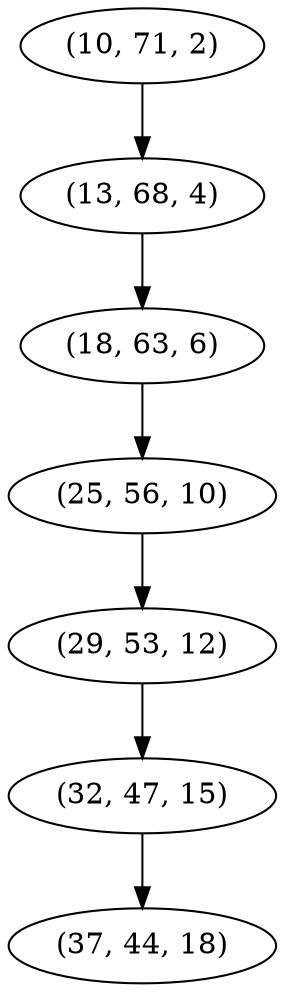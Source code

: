 digraph tree {
    "(10, 71, 2)";
    "(13, 68, 4)";
    "(18, 63, 6)";
    "(25, 56, 10)";
    "(29, 53, 12)";
    "(32, 47, 15)";
    "(37, 44, 18)";
    "(10, 71, 2)" -> "(13, 68, 4)";
    "(13, 68, 4)" -> "(18, 63, 6)";
    "(18, 63, 6)" -> "(25, 56, 10)";
    "(25, 56, 10)" -> "(29, 53, 12)";
    "(29, 53, 12)" -> "(32, 47, 15)";
    "(32, 47, 15)" -> "(37, 44, 18)";
}
